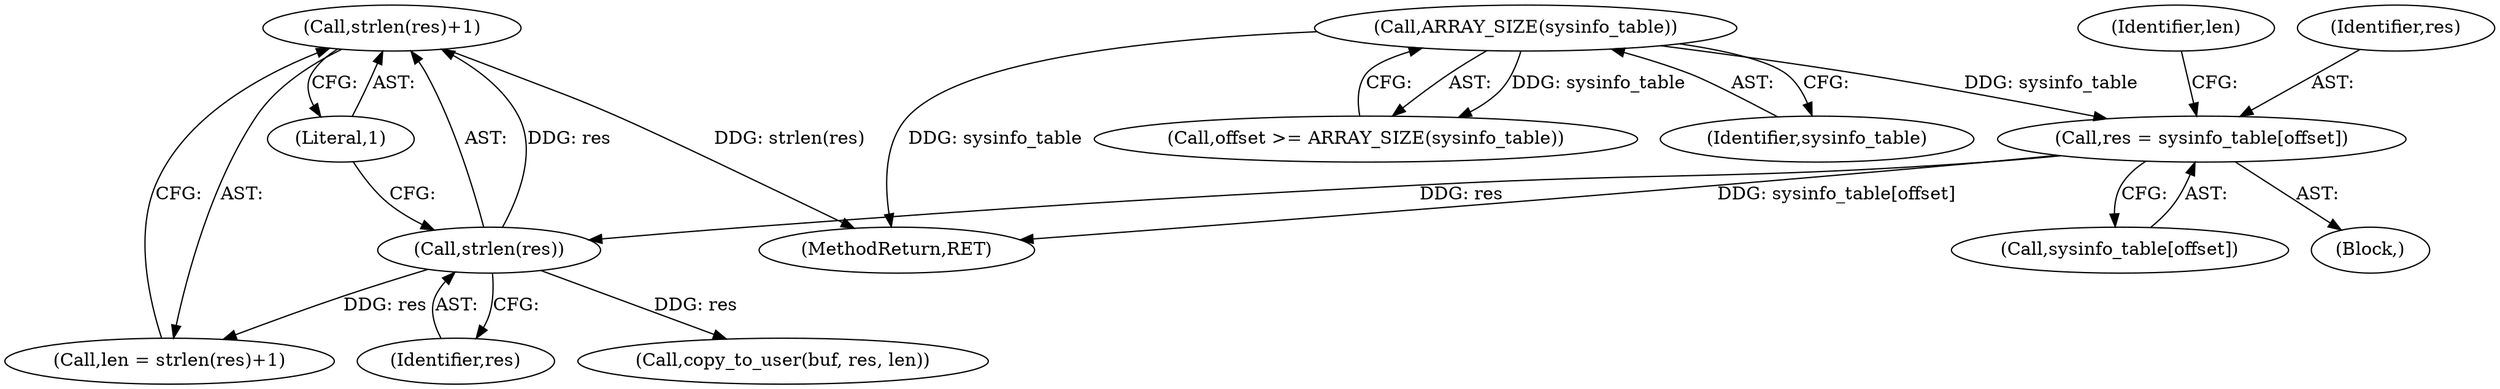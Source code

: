 digraph "0_linux_21c5977a836e399fc710ff2c5367845ed5c2527f_0@API" {
"1000148" [label="(Call,strlen(res)+1)"];
"1000149" [label="(Call,strlen(res))"];
"1000141" [label="(Call,res = sysinfo_table[offset])"];
"1000131" [label="(Call,ARRAY_SIZE(sysinfo_table))"];
"1000143" [label="(Call,sysinfo_table[offset])"];
"1000148" [label="(Call,strlen(res)+1)"];
"1000141" [label="(Call,res = sysinfo_table[offset])"];
"1000129" [label="(Call,offset >= ARRAY_SIZE(sysinfo_table))"];
"1000150" [label="(Identifier,res)"];
"1000178" [label="(MethodReturn,RET)"];
"1000147" [label="(Identifier,len)"];
"1000142" [label="(Identifier,res)"];
"1000132" [label="(Identifier,sysinfo_table)"];
"1000146" [label="(Call,len = strlen(res)+1)"];
"1000160" [label="(Call,copy_to_user(buf, res, len))"];
"1000151" [label="(Literal,1)"];
"1000113" [label="(Block,)"];
"1000149" [label="(Call,strlen(res))"];
"1000131" [label="(Call,ARRAY_SIZE(sysinfo_table))"];
"1000148" -> "1000146"  [label="AST: "];
"1000148" -> "1000151"  [label="CFG: "];
"1000149" -> "1000148"  [label="AST: "];
"1000151" -> "1000148"  [label="AST: "];
"1000146" -> "1000148"  [label="CFG: "];
"1000148" -> "1000178"  [label="DDG: strlen(res)"];
"1000149" -> "1000148"  [label="DDG: res"];
"1000149" -> "1000150"  [label="CFG: "];
"1000150" -> "1000149"  [label="AST: "];
"1000151" -> "1000149"  [label="CFG: "];
"1000149" -> "1000146"  [label="DDG: res"];
"1000141" -> "1000149"  [label="DDG: res"];
"1000149" -> "1000160"  [label="DDG: res"];
"1000141" -> "1000113"  [label="AST: "];
"1000141" -> "1000143"  [label="CFG: "];
"1000142" -> "1000141"  [label="AST: "];
"1000143" -> "1000141"  [label="AST: "];
"1000147" -> "1000141"  [label="CFG: "];
"1000141" -> "1000178"  [label="DDG: sysinfo_table[offset]"];
"1000131" -> "1000141"  [label="DDG: sysinfo_table"];
"1000131" -> "1000129"  [label="AST: "];
"1000131" -> "1000132"  [label="CFG: "];
"1000132" -> "1000131"  [label="AST: "];
"1000129" -> "1000131"  [label="CFG: "];
"1000131" -> "1000178"  [label="DDG: sysinfo_table"];
"1000131" -> "1000129"  [label="DDG: sysinfo_table"];
}
